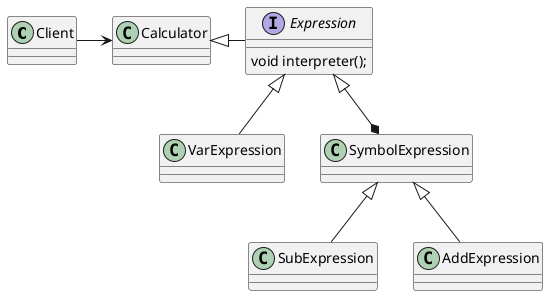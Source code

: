 @startuml

class Client
class Calculator
Client -> Calculator

interface Expression{
void interpreter();
}

Calculator <|- Expression

class VarExpression
class SymbolExpression

Expression <|-- VarExpression
Expression <|--* SymbolExpression

class SubExpression
class AddExpression

SymbolExpression <|-- SubExpression
SymbolExpression <|-- AddExpression



@enduml